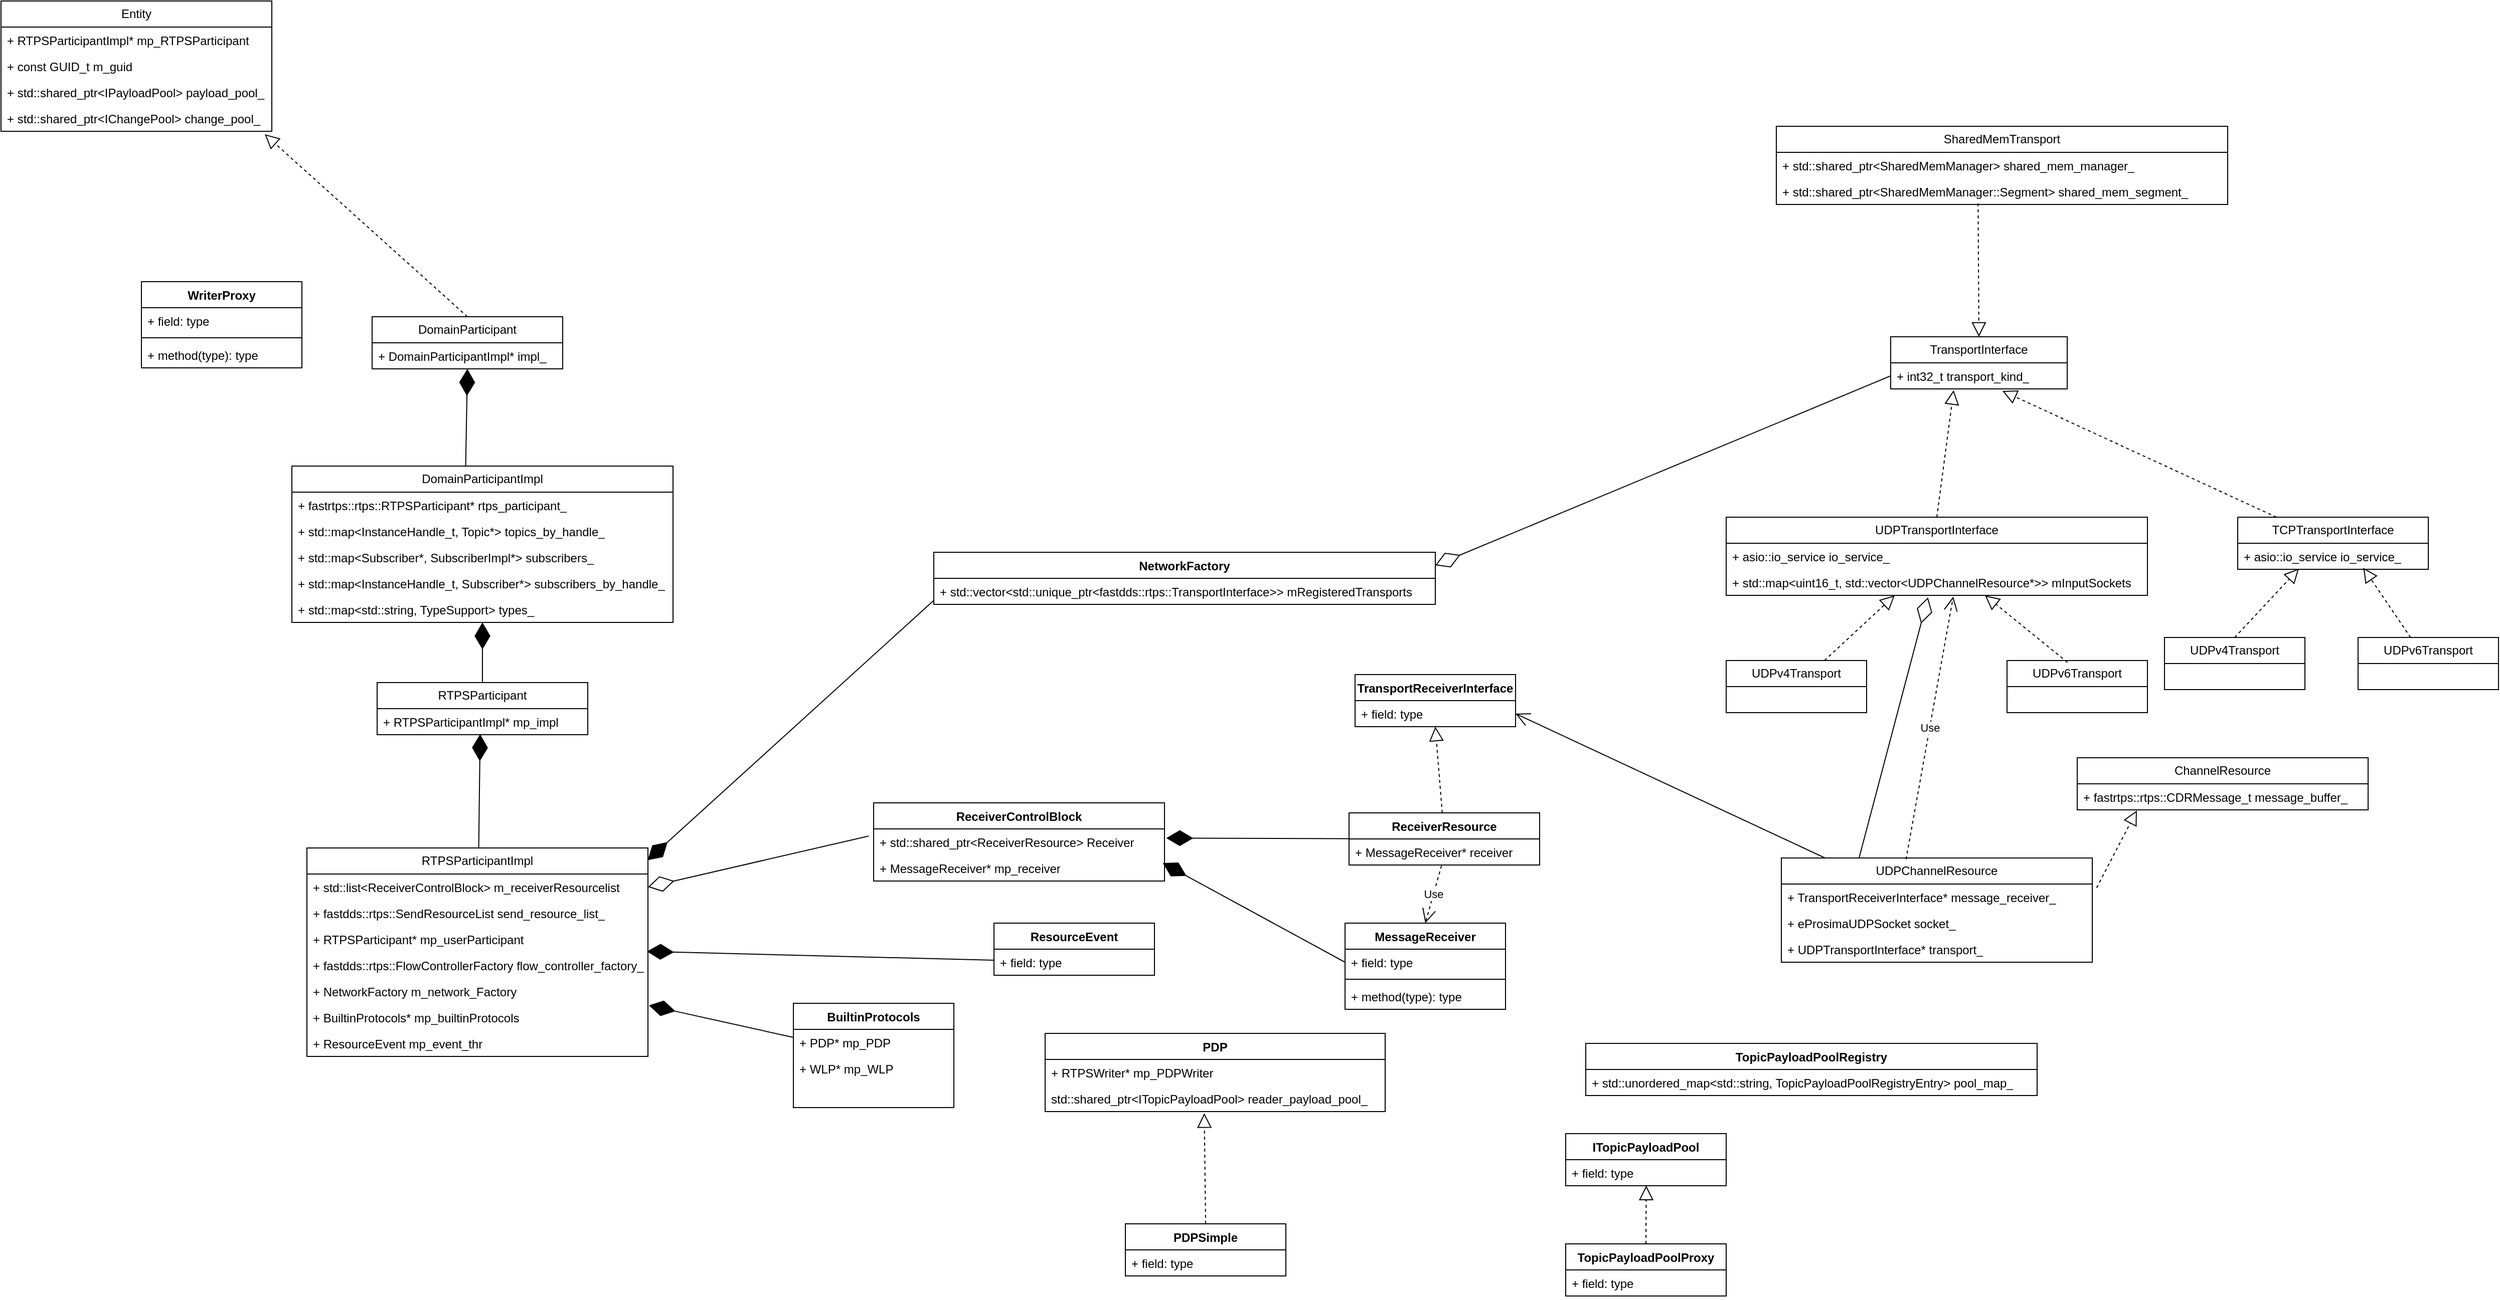 <mxfile version="26.1.1">
  <diagram name="第 1 页" id="f3PjXFkolBr4rUEvfjUl">
    <mxGraphModel dx="758" dy="1637" grid="1" gridSize="10" guides="1" tooltips="1" connect="1" arrows="1" fold="1" page="1" pageScale="1" pageWidth="827" pageHeight="1169" math="0" shadow="0">
      <root>
        <mxCell id="0" />
        <mxCell id="1" parent="0" />
        <mxCell id="yk0fbiQxPj6yOnmOfCwi-1" value="WriterProxy" style="swimlane;fontStyle=1;align=center;verticalAlign=top;childLayout=stackLayout;horizontal=1;startSize=26;horizontalStack=0;resizeParent=1;resizeParentMax=0;resizeLast=0;collapsible=1;marginBottom=0;whiteSpace=wrap;html=1;" parent="1" vertex="1">
          <mxGeometry x="260" y="150" width="160" height="86" as="geometry" />
        </mxCell>
        <mxCell id="yk0fbiQxPj6yOnmOfCwi-2" value="+ field: type" style="text;strokeColor=none;fillColor=none;align=left;verticalAlign=top;spacingLeft=4;spacingRight=4;overflow=hidden;rotatable=0;points=[[0,0.5],[1,0.5]];portConstraint=eastwest;whiteSpace=wrap;html=1;" parent="yk0fbiQxPj6yOnmOfCwi-1" vertex="1">
          <mxGeometry y="26" width="160" height="26" as="geometry" />
        </mxCell>
        <mxCell id="yk0fbiQxPj6yOnmOfCwi-3" value="" style="line;strokeWidth=1;fillColor=none;align=left;verticalAlign=middle;spacingTop=-1;spacingLeft=3;spacingRight=3;rotatable=0;labelPosition=right;points=[];portConstraint=eastwest;strokeColor=inherit;" parent="yk0fbiQxPj6yOnmOfCwi-1" vertex="1">
          <mxGeometry y="52" width="160" height="8" as="geometry" />
        </mxCell>
        <mxCell id="yk0fbiQxPj6yOnmOfCwi-4" value="+ method(type): type" style="text;strokeColor=none;fillColor=none;align=left;verticalAlign=top;spacingLeft=4;spacingRight=4;overflow=hidden;rotatable=0;points=[[0,0.5],[1,0.5]];portConstraint=eastwest;whiteSpace=wrap;html=1;" parent="yk0fbiQxPj6yOnmOfCwi-1" vertex="1">
          <mxGeometry y="60" width="160" height="26" as="geometry" />
        </mxCell>
        <mxCell id="yk0fbiQxPj6yOnmOfCwi-5" value="DomainParticipant" style="swimlane;fontStyle=0;childLayout=stackLayout;horizontal=1;startSize=26;fillColor=none;horizontalStack=0;resizeParent=1;resizeParentMax=0;resizeLast=0;collapsible=1;marginBottom=0;whiteSpace=wrap;html=1;" parent="1" vertex="1">
          <mxGeometry x="490" y="185" width="190" height="52" as="geometry" />
        </mxCell>
        <mxCell id="yk0fbiQxPj6yOnmOfCwi-6" value="+&amp;nbsp;DomainParticipantImpl* impl_" style="text;strokeColor=none;fillColor=none;align=left;verticalAlign=top;spacingLeft=4;spacingRight=4;overflow=hidden;rotatable=0;points=[[0,0.5],[1,0.5]];portConstraint=eastwest;whiteSpace=wrap;html=1;" parent="yk0fbiQxPj6yOnmOfCwi-5" vertex="1">
          <mxGeometry y="26" width="190" height="26" as="geometry" />
        </mxCell>
        <mxCell id="yk0fbiQxPj6yOnmOfCwi-7" value="&lt;span style=&quot;text-align: left;&quot;&gt;DomainParticipantImpl&lt;/span&gt;" style="swimlane;fontStyle=0;childLayout=stackLayout;horizontal=1;startSize=26;fillColor=none;horizontalStack=0;resizeParent=1;resizeParentMax=0;resizeLast=0;collapsible=1;marginBottom=0;whiteSpace=wrap;html=1;" parent="1" vertex="1">
          <mxGeometry x="410" y="334" width="380" height="156" as="geometry" />
        </mxCell>
        <mxCell id="yk0fbiQxPj6yOnmOfCwi-8" value="+&amp;nbsp;fastrtps::rtps::RTPSParticipant* rtps_participant_" style="text;strokeColor=none;fillColor=none;align=left;verticalAlign=top;spacingLeft=4;spacingRight=4;overflow=hidden;rotatable=0;points=[[0,0.5],[1,0.5]];portConstraint=eastwest;whiteSpace=wrap;html=1;" parent="yk0fbiQxPj6yOnmOfCwi-7" vertex="1">
          <mxGeometry y="26" width="380" height="26" as="geometry" />
        </mxCell>
        <mxCell id="yk0fbiQxPj6yOnmOfCwi-9" value="+ std::map&amp;lt;InstanceHandle_t, Topic*&amp;gt; topics_by_handle_" style="text;strokeColor=none;fillColor=none;align=left;verticalAlign=top;spacingLeft=4;spacingRight=4;overflow=hidden;rotatable=0;points=[[0,0.5],[1,0.5]];portConstraint=eastwest;whiteSpace=wrap;html=1;" parent="yk0fbiQxPj6yOnmOfCwi-7" vertex="1">
          <mxGeometry y="52" width="380" height="26" as="geometry" />
        </mxCell>
        <mxCell id="yk0fbiQxPj6yOnmOfCwi-10" value="+&amp;nbsp;std::map&amp;lt;Subscriber*, SubscriberImpl*&amp;gt; subscribers_" style="text;strokeColor=none;fillColor=none;align=left;verticalAlign=top;spacingLeft=4;spacingRight=4;overflow=hidden;rotatable=0;points=[[0,0.5],[1,0.5]];portConstraint=eastwest;whiteSpace=wrap;html=1;" parent="yk0fbiQxPj6yOnmOfCwi-7" vertex="1">
          <mxGeometry y="78" width="380" height="26" as="geometry" />
        </mxCell>
        <mxCell id="yk0fbiQxPj6yOnmOfCwi-11" value="+ std::map&amp;lt;InstanceHandle_t, Subscriber*&amp;gt; subscribers_by_handle_" style="text;strokeColor=none;fillColor=none;align=left;verticalAlign=top;spacingLeft=4;spacingRight=4;overflow=hidden;rotatable=0;points=[[0,0.5],[1,0.5]];portConstraint=eastwest;whiteSpace=wrap;html=1;" parent="yk0fbiQxPj6yOnmOfCwi-7" vertex="1">
          <mxGeometry y="104" width="380" height="26" as="geometry" />
        </mxCell>
        <mxCell id="yk0fbiQxPj6yOnmOfCwi-12" value="+&amp;nbsp;std::map&amp;lt;std::string, TypeSupport&amp;gt; types_" style="text;strokeColor=none;fillColor=none;align=left;verticalAlign=top;spacingLeft=4;spacingRight=4;overflow=hidden;rotatable=0;points=[[0,0.5],[1,0.5]];portConstraint=eastwest;whiteSpace=wrap;html=1;" parent="yk0fbiQxPj6yOnmOfCwi-7" vertex="1">
          <mxGeometry y="130" width="380" height="26" as="geometry" />
        </mxCell>
        <mxCell id="yk0fbiQxPj6yOnmOfCwi-13" value="&lt;span style=&quot;text-align: left;&quot;&gt;RTPSParticipant&lt;/span&gt;" style="swimlane;fontStyle=0;childLayout=stackLayout;horizontal=1;startSize=26;fillColor=none;horizontalStack=0;resizeParent=1;resizeParentMax=0;resizeLast=0;collapsible=1;marginBottom=0;whiteSpace=wrap;html=1;" parent="1" vertex="1">
          <mxGeometry x="495" y="550" width="210" height="52" as="geometry" />
        </mxCell>
        <mxCell id="yk0fbiQxPj6yOnmOfCwi-14" value="+&amp;nbsp;RTPSParticipantImpl* mp_impl" style="text;strokeColor=none;fillColor=none;align=left;verticalAlign=top;spacingLeft=4;spacingRight=4;overflow=hidden;rotatable=0;points=[[0,0.5],[1,0.5]];portConstraint=eastwest;whiteSpace=wrap;html=1;" parent="yk0fbiQxPj6yOnmOfCwi-13" vertex="1">
          <mxGeometry y="26" width="210" height="26" as="geometry" />
        </mxCell>
        <mxCell id="yk0fbiQxPj6yOnmOfCwi-15" value="" style="endArrow=diamondThin;endFill=1;endSize=24;html=1;rounded=0;entryX=0.5;entryY=1;entryDx=0;entryDy=0;exitX=0.456;exitY=0;exitDx=0;exitDy=0;exitPerimeter=0;" parent="1" source="yk0fbiQxPj6yOnmOfCwi-7" target="yk0fbiQxPj6yOnmOfCwi-5" edge="1">
          <mxGeometry width="160" relative="1" as="geometry">
            <mxPoint x="330" y="225" as="sourcePoint" />
            <mxPoint x="490" y="225" as="targetPoint" />
          </mxGeometry>
        </mxCell>
        <mxCell id="yk0fbiQxPj6yOnmOfCwi-16" value="" style="endArrow=diamondThin;endFill=1;endSize=24;html=1;rounded=0;exitX=0.5;exitY=0;exitDx=0;exitDy=0;" parent="1" source="yk0fbiQxPj6yOnmOfCwi-13" target="yk0fbiQxPj6yOnmOfCwi-7" edge="1">
          <mxGeometry width="160" relative="1" as="geometry">
            <mxPoint x="541" y="505" as="sourcePoint" />
            <mxPoint x="597.34" y="504.822" as="targetPoint" />
          </mxGeometry>
        </mxCell>
        <mxCell id="yk0fbiQxPj6yOnmOfCwi-17" value="RTPSParticipantImpl" style="swimlane;fontStyle=0;childLayout=stackLayout;horizontal=1;startSize=26;fillColor=none;horizontalStack=0;resizeParent=1;resizeParentMax=0;resizeLast=0;collapsible=1;marginBottom=0;whiteSpace=wrap;html=1;" parent="1" vertex="1">
          <mxGeometry x="425" y="715" width="340" height="208" as="geometry" />
        </mxCell>
        <mxCell id="yk0fbiQxPj6yOnmOfCwi-18" value="+&amp;nbsp;std::list&amp;lt;ReceiverControlBlock&amp;gt; m_receiverResourcelist" style="text;strokeColor=none;fillColor=none;align=left;verticalAlign=top;spacingLeft=4;spacingRight=4;overflow=hidden;rotatable=0;points=[[0,0.5],[1,0.5]];portConstraint=eastwest;whiteSpace=wrap;html=1;" parent="yk0fbiQxPj6yOnmOfCwi-17" vertex="1">
          <mxGeometry y="26" width="340" height="26" as="geometry" />
        </mxCell>
        <mxCell id="yk0fbiQxPj6yOnmOfCwi-19" value="+ fastdds::rtps::SendResourceList send_resource_list_" style="text;strokeColor=none;fillColor=none;align=left;verticalAlign=top;spacingLeft=4;spacingRight=4;overflow=hidden;rotatable=0;points=[[0,0.5],[1,0.5]];portConstraint=eastwest;whiteSpace=wrap;html=1;" parent="yk0fbiQxPj6yOnmOfCwi-17" vertex="1">
          <mxGeometry y="52" width="340" height="26" as="geometry" />
        </mxCell>
        <mxCell id="yk0fbiQxPj6yOnmOfCwi-20" value="+ RTPSParticipant* mp_userParticipant" style="text;strokeColor=none;fillColor=none;align=left;verticalAlign=top;spacingLeft=4;spacingRight=4;overflow=hidden;rotatable=0;points=[[0,0.5],[1,0.5]];portConstraint=eastwest;whiteSpace=wrap;html=1;" parent="yk0fbiQxPj6yOnmOfCwi-17" vertex="1">
          <mxGeometry y="78" width="340" height="26" as="geometry" />
        </mxCell>
        <mxCell id="yk0fbiQxPj6yOnmOfCwi-21" value="+&amp;nbsp;fastdds::rtps::FlowControllerFactory flow_controller_factory_" style="text;strokeColor=none;fillColor=none;align=left;verticalAlign=top;spacingLeft=4;spacingRight=4;overflow=hidden;rotatable=0;points=[[0,0.5],[1,0.5]];portConstraint=eastwest;whiteSpace=wrap;html=1;" parent="yk0fbiQxPj6yOnmOfCwi-17" vertex="1">
          <mxGeometry y="104" width="340" height="26" as="geometry" />
        </mxCell>
        <mxCell id="yk0fbiQxPj6yOnmOfCwi-22" value="+&amp;nbsp;NetworkFactory m_network_Factory" style="text;strokeColor=none;fillColor=none;align=left;verticalAlign=top;spacingLeft=4;spacingRight=4;overflow=hidden;rotatable=0;points=[[0,0.5],[1,0.5]];portConstraint=eastwest;whiteSpace=wrap;html=1;" parent="yk0fbiQxPj6yOnmOfCwi-17" vertex="1">
          <mxGeometry y="130" width="340" height="26" as="geometry" />
        </mxCell>
        <mxCell id="n2tL4AKS9M_JSG5lJ8mJ-5" value="+&amp;nbsp;BuiltinProtocols* mp_builtinProtocols" style="text;strokeColor=none;fillColor=none;align=left;verticalAlign=top;spacingLeft=4;spacingRight=4;overflow=hidden;rotatable=0;points=[[0,0.5],[1,0.5]];portConstraint=eastwest;whiteSpace=wrap;html=1;" vertex="1" parent="yk0fbiQxPj6yOnmOfCwi-17">
          <mxGeometry y="156" width="340" height="26" as="geometry" />
        </mxCell>
        <mxCell id="n2tL4AKS9M_JSG5lJ8mJ-39" value="+ ResourceEvent mp_event_thr" style="text;strokeColor=none;fillColor=none;align=left;verticalAlign=top;spacingLeft=4;spacingRight=4;overflow=hidden;rotatable=0;points=[[0,0.5],[1,0.5]];portConstraint=eastwest;whiteSpace=wrap;html=1;" vertex="1" parent="yk0fbiQxPj6yOnmOfCwi-17">
          <mxGeometry y="182" width="340" height="26" as="geometry" />
        </mxCell>
        <mxCell id="yk0fbiQxPj6yOnmOfCwi-23" value="" style="endArrow=diamondThin;endFill=1;endSize=24;html=1;rounded=0;entryX=0.489;entryY=0.981;entryDx=0;entryDy=0;entryPerimeter=0;" parent="1" source="yk0fbiQxPj6yOnmOfCwi-17" target="yk0fbiQxPj6yOnmOfCwi-14" edge="1">
          <mxGeometry width="160" relative="1" as="geometry">
            <mxPoint x="280" y="324" as="sourcePoint" />
            <mxPoint x="410" y="324" as="targetPoint" />
          </mxGeometry>
        </mxCell>
        <mxCell id="yk0fbiQxPj6yOnmOfCwi-24" value="Entity" style="swimlane;fontStyle=0;childLayout=stackLayout;horizontal=1;startSize=26;fillColor=none;horizontalStack=0;resizeParent=1;resizeParentMax=0;resizeLast=0;collapsible=1;marginBottom=0;whiteSpace=wrap;html=1;" parent="1" vertex="1">
          <mxGeometry x="120" y="-130" width="270" height="130" as="geometry" />
        </mxCell>
        <mxCell id="yk0fbiQxPj6yOnmOfCwi-25" value="+ RTPSParticipantImpl* mp_RTPSParticipant" style="text;strokeColor=none;fillColor=none;align=left;verticalAlign=top;spacingLeft=4;spacingRight=4;overflow=hidden;rotatable=0;points=[[0,0.5],[1,0.5]];portConstraint=eastwest;whiteSpace=wrap;html=1;" parent="yk0fbiQxPj6yOnmOfCwi-24" vertex="1">
          <mxGeometry y="26" width="270" height="26" as="geometry" />
        </mxCell>
        <mxCell id="yk0fbiQxPj6yOnmOfCwi-26" value="+ const GUID_t m_guid" style="text;strokeColor=none;fillColor=none;align=left;verticalAlign=top;spacingLeft=4;spacingRight=4;overflow=hidden;rotatable=0;points=[[0,0.5],[1,0.5]];portConstraint=eastwest;whiteSpace=wrap;html=1;" parent="yk0fbiQxPj6yOnmOfCwi-24" vertex="1">
          <mxGeometry y="52" width="270" height="26" as="geometry" />
        </mxCell>
        <mxCell id="yk0fbiQxPj6yOnmOfCwi-27" value="+ std::shared_ptr&amp;lt;IPayloadPool&amp;gt; payload_pool_" style="text;strokeColor=none;fillColor=none;align=left;verticalAlign=top;spacingLeft=4;spacingRight=4;overflow=hidden;rotatable=0;points=[[0,0.5],[1,0.5]];portConstraint=eastwest;whiteSpace=wrap;html=1;" parent="yk0fbiQxPj6yOnmOfCwi-24" vertex="1">
          <mxGeometry y="78" width="270" height="26" as="geometry" />
        </mxCell>
        <mxCell id="yk0fbiQxPj6yOnmOfCwi-28" value="+&amp;nbsp;std::shared_ptr&amp;lt;IChangePool&amp;gt; change_pool_" style="text;strokeColor=none;fillColor=none;align=left;verticalAlign=top;spacingLeft=4;spacingRight=4;overflow=hidden;rotatable=0;points=[[0,0.5],[1,0.5]];portConstraint=eastwest;whiteSpace=wrap;html=1;" parent="yk0fbiQxPj6yOnmOfCwi-24" vertex="1">
          <mxGeometry y="104" width="270" height="26" as="geometry" />
        </mxCell>
        <mxCell id="yk0fbiQxPj6yOnmOfCwi-29" value="" style="endArrow=block;dashed=1;endFill=0;endSize=12;html=1;rounded=0;entryX=0.974;entryY=1.113;entryDx=0;entryDy=0;exitX=0.5;exitY=0;exitDx=0;exitDy=0;entryPerimeter=0;" parent="1" source="yk0fbiQxPj6yOnmOfCwi-5" target="yk0fbiQxPj6yOnmOfCwi-28" edge="1">
          <mxGeometry width="160" relative="1" as="geometry">
            <mxPoint x="-170" y="80" as="sourcePoint" />
            <mxPoint x="130" y="-15" as="targetPoint" />
          </mxGeometry>
        </mxCell>
        <mxCell id="n2tL4AKS9M_JSG5lJ8mJ-1" value="BuiltinProtocols" style="swimlane;fontStyle=1;align=center;verticalAlign=top;childLayout=stackLayout;horizontal=1;startSize=26;horizontalStack=0;resizeParent=1;resizeParentMax=0;resizeLast=0;collapsible=1;marginBottom=0;whiteSpace=wrap;html=1;" vertex="1" parent="1">
          <mxGeometry x="910" y="870" width="160" height="104" as="geometry" />
        </mxCell>
        <mxCell id="n2tL4AKS9M_JSG5lJ8mJ-2" value="+ PDP* mp_PDP" style="text;strokeColor=none;fillColor=none;align=left;verticalAlign=top;spacingLeft=4;spacingRight=4;overflow=hidden;rotatable=0;points=[[0,0.5],[1,0.5]];portConstraint=eastwest;whiteSpace=wrap;html=1;" vertex="1" parent="n2tL4AKS9M_JSG5lJ8mJ-1">
          <mxGeometry y="26" width="160" height="26" as="geometry" />
        </mxCell>
        <mxCell id="n2tL4AKS9M_JSG5lJ8mJ-8" value="+ WLP* mp_WLP" style="text;strokeColor=none;fillColor=none;align=left;verticalAlign=top;spacingLeft=4;spacingRight=4;overflow=hidden;rotatable=0;points=[[0,0.5],[1,0.5]];portConstraint=eastwest;whiteSpace=wrap;html=1;" vertex="1" parent="n2tL4AKS9M_JSG5lJ8mJ-1">
          <mxGeometry y="52" width="160" height="26" as="geometry" />
        </mxCell>
        <mxCell id="n2tL4AKS9M_JSG5lJ8mJ-7" style="text;strokeColor=none;fillColor=none;align=left;verticalAlign=top;spacingLeft=4;spacingRight=4;overflow=hidden;rotatable=0;points=[[0,0.5],[1,0.5]];portConstraint=eastwest;whiteSpace=wrap;html=1;" vertex="1" parent="n2tL4AKS9M_JSG5lJ8mJ-1">
          <mxGeometry y="78" width="160" height="26" as="geometry" />
        </mxCell>
        <mxCell id="n2tL4AKS9M_JSG5lJ8mJ-6" value="" style="endArrow=diamondThin;endFill=1;endSize=24;html=1;rounded=0;entryX=1.003;entryY=0.041;entryDx=0;entryDy=0;entryPerimeter=0;exitX=0;exitY=0.308;exitDx=0;exitDy=0;exitPerimeter=0;" edge="1" parent="1" source="n2tL4AKS9M_JSG5lJ8mJ-2" target="n2tL4AKS9M_JSG5lJ8mJ-5">
          <mxGeometry width="160" relative="1" as="geometry">
            <mxPoint x="606" y="725" as="sourcePoint" />
            <mxPoint x="608" y="612" as="targetPoint" />
          </mxGeometry>
        </mxCell>
        <mxCell id="n2tL4AKS9M_JSG5lJ8mJ-9" value="ReceiverControlBlock" style="swimlane;fontStyle=1;align=center;verticalAlign=top;childLayout=stackLayout;horizontal=1;startSize=26;horizontalStack=0;resizeParent=1;resizeParentMax=0;resizeLast=0;collapsible=1;marginBottom=0;whiteSpace=wrap;html=1;" vertex="1" parent="1">
          <mxGeometry x="990" y="670" width="290" height="78" as="geometry" />
        </mxCell>
        <mxCell id="n2tL4AKS9M_JSG5lJ8mJ-10" value="+ std::shared_ptr&amp;lt;ReceiverResource&amp;gt; Receiver" style="text;strokeColor=none;fillColor=none;align=left;verticalAlign=top;spacingLeft=4;spacingRight=4;overflow=hidden;rotatable=0;points=[[0,0.5],[1,0.5]];portConstraint=eastwest;whiteSpace=wrap;html=1;" vertex="1" parent="n2tL4AKS9M_JSG5lJ8mJ-9">
          <mxGeometry y="26" width="290" height="26" as="geometry" />
        </mxCell>
        <mxCell id="n2tL4AKS9M_JSG5lJ8mJ-14" value="+&amp;nbsp;MessageReceiver* mp_receiver" style="text;strokeColor=none;fillColor=none;align=left;verticalAlign=top;spacingLeft=4;spacingRight=4;overflow=hidden;rotatable=0;points=[[0,0.5],[1,0.5]];portConstraint=eastwest;whiteSpace=wrap;html=1;" vertex="1" parent="n2tL4AKS9M_JSG5lJ8mJ-9">
          <mxGeometry y="52" width="290" height="26" as="geometry" />
        </mxCell>
        <mxCell id="n2tL4AKS9M_JSG5lJ8mJ-13" value="" style="endArrow=diamondThin;endFill=0;endSize=24;html=1;rounded=0;exitX=-0.017;exitY=0.273;exitDx=0;exitDy=0;exitPerimeter=0;entryX=1;entryY=0.5;entryDx=0;entryDy=0;" edge="1" parent="1" source="n2tL4AKS9M_JSG5lJ8mJ-10" target="yk0fbiQxPj6yOnmOfCwi-18">
          <mxGeometry width="160" relative="1" as="geometry">
            <mxPoint x="650" y="800" as="sourcePoint" />
            <mxPoint x="810" y="800" as="targetPoint" />
          </mxGeometry>
        </mxCell>
        <mxCell id="n2tL4AKS9M_JSG5lJ8mJ-19" value="TransportReceiverInterface" style="swimlane;fontStyle=1;align=center;verticalAlign=top;childLayout=stackLayout;horizontal=1;startSize=26;horizontalStack=0;resizeParent=1;resizeParentMax=0;resizeLast=0;collapsible=1;marginBottom=0;whiteSpace=wrap;html=1;" vertex="1" parent="1">
          <mxGeometry x="1470" y="542" width="160" height="52" as="geometry" />
        </mxCell>
        <mxCell id="n2tL4AKS9M_JSG5lJ8mJ-20" value="+ field: type" style="text;strokeColor=none;fillColor=none;align=left;verticalAlign=top;spacingLeft=4;spacingRight=4;overflow=hidden;rotatable=0;points=[[0,0.5],[1,0.5]];portConstraint=eastwest;whiteSpace=wrap;html=1;" vertex="1" parent="n2tL4AKS9M_JSG5lJ8mJ-19">
          <mxGeometry y="26" width="160" height="26" as="geometry" />
        </mxCell>
        <mxCell id="n2tL4AKS9M_JSG5lJ8mJ-23" value="ReceiverResource" style="swimlane;fontStyle=1;align=center;verticalAlign=top;childLayout=stackLayout;horizontal=1;startSize=26;horizontalStack=0;resizeParent=1;resizeParentMax=0;resizeLast=0;collapsible=1;marginBottom=0;whiteSpace=wrap;html=1;" vertex="1" parent="1">
          <mxGeometry x="1464" y="680" width="190" height="52" as="geometry" />
        </mxCell>
        <mxCell id="n2tL4AKS9M_JSG5lJ8mJ-24" value="+ MessageReceiver* receiver" style="text;strokeColor=none;fillColor=none;align=left;verticalAlign=top;spacingLeft=4;spacingRight=4;overflow=hidden;rotatable=0;points=[[0,0.5],[1,0.5]];portConstraint=eastwest;whiteSpace=wrap;html=1;" vertex="1" parent="n2tL4AKS9M_JSG5lJ8mJ-23">
          <mxGeometry y="26" width="190" height="26" as="geometry" />
        </mxCell>
        <mxCell id="n2tL4AKS9M_JSG5lJ8mJ-27" value="" style="endArrow=block;dashed=1;endFill=0;endSize=12;html=1;rounded=0;entryX=0.5;entryY=1;entryDx=0;entryDy=0;" edge="1" parent="1" source="n2tL4AKS9M_JSG5lJ8mJ-23" target="n2tL4AKS9M_JSG5lJ8mJ-19">
          <mxGeometry width="160" relative="1" as="geometry">
            <mxPoint x="1140" y="800" as="sourcePoint" />
            <mxPoint x="1300" y="800" as="targetPoint" />
          </mxGeometry>
        </mxCell>
        <mxCell id="n2tL4AKS9M_JSG5lJ8mJ-28" value="" style="endArrow=diamondThin;endFill=1;endSize=24;html=1;rounded=0;entryX=1.006;entryY=0.353;entryDx=0;entryDy=0;entryPerimeter=0;" edge="1" parent="1" source="n2tL4AKS9M_JSG5lJ8mJ-23" target="n2tL4AKS9M_JSG5lJ8mJ-10">
          <mxGeometry width="160" relative="1" as="geometry">
            <mxPoint x="1454" y="748" as="sourcePoint" />
            <mxPoint x="1310" y="716" as="targetPoint" />
          </mxGeometry>
        </mxCell>
        <mxCell id="n2tL4AKS9M_JSG5lJ8mJ-29" value="MessageReceiver" style="swimlane;fontStyle=1;align=center;verticalAlign=top;childLayout=stackLayout;horizontal=1;startSize=26;horizontalStack=0;resizeParent=1;resizeParentMax=0;resizeLast=0;collapsible=1;marginBottom=0;whiteSpace=wrap;html=1;" vertex="1" parent="1">
          <mxGeometry x="1460" y="790" width="160" height="86" as="geometry" />
        </mxCell>
        <mxCell id="n2tL4AKS9M_JSG5lJ8mJ-30" value="+ field: type" style="text;strokeColor=none;fillColor=none;align=left;verticalAlign=top;spacingLeft=4;spacingRight=4;overflow=hidden;rotatable=0;points=[[0,0.5],[1,0.5]];portConstraint=eastwest;whiteSpace=wrap;html=1;" vertex="1" parent="n2tL4AKS9M_JSG5lJ8mJ-29">
          <mxGeometry y="26" width="160" height="26" as="geometry" />
        </mxCell>
        <mxCell id="n2tL4AKS9M_JSG5lJ8mJ-31" value="" style="line;strokeWidth=1;fillColor=none;align=left;verticalAlign=middle;spacingTop=-1;spacingLeft=3;spacingRight=3;rotatable=0;labelPosition=right;points=[];portConstraint=eastwest;strokeColor=inherit;" vertex="1" parent="n2tL4AKS9M_JSG5lJ8mJ-29">
          <mxGeometry y="52" width="160" height="8" as="geometry" />
        </mxCell>
        <mxCell id="n2tL4AKS9M_JSG5lJ8mJ-32" value="+ method(type): type" style="text;strokeColor=none;fillColor=none;align=left;verticalAlign=top;spacingLeft=4;spacingRight=4;overflow=hidden;rotatable=0;points=[[0,0.5],[1,0.5]];portConstraint=eastwest;whiteSpace=wrap;html=1;" vertex="1" parent="n2tL4AKS9M_JSG5lJ8mJ-29">
          <mxGeometry y="60" width="160" height="26" as="geometry" />
        </mxCell>
        <mxCell id="n2tL4AKS9M_JSG5lJ8mJ-33" value="" style="endArrow=diamondThin;endFill=1;endSize=24;html=1;rounded=0;entryX=0.994;entryY=0.308;entryDx=0;entryDy=0;entryPerimeter=0;exitX=0;exitY=0.5;exitDx=0;exitDy=0;" edge="1" parent="1" source="n2tL4AKS9M_JSG5lJ8mJ-30" target="n2tL4AKS9M_JSG5lJ8mJ-14">
          <mxGeometry width="160" relative="1" as="geometry">
            <mxPoint x="1474" y="716" as="sourcePoint" />
            <mxPoint x="1292" y="715" as="targetPoint" />
          </mxGeometry>
        </mxCell>
        <mxCell id="n2tL4AKS9M_JSG5lJ8mJ-34" value="Use" style="endArrow=open;endSize=12;dashed=1;html=1;rounded=0;exitX=0.485;exitY=1.029;exitDx=0;exitDy=0;exitPerimeter=0;entryX=0.5;entryY=0;entryDx=0;entryDy=0;" edge="1" parent="1" source="n2tL4AKS9M_JSG5lJ8mJ-24" target="n2tL4AKS9M_JSG5lJ8mJ-29">
          <mxGeometry width="160" relative="1" as="geometry">
            <mxPoint x="1280" y="800" as="sourcePoint" />
            <mxPoint x="1440" y="800" as="targetPoint" />
          </mxGeometry>
        </mxCell>
        <mxCell id="n2tL4AKS9M_JSG5lJ8mJ-35" value="ResourceEvent" style="swimlane;fontStyle=1;align=center;verticalAlign=top;childLayout=stackLayout;horizontal=1;startSize=26;horizontalStack=0;resizeParent=1;resizeParentMax=0;resizeLast=0;collapsible=1;marginBottom=0;whiteSpace=wrap;html=1;" vertex="1" parent="1">
          <mxGeometry x="1110" y="790" width="160" height="52" as="geometry" />
        </mxCell>
        <mxCell id="n2tL4AKS9M_JSG5lJ8mJ-36" value="+ field: type" style="text;strokeColor=none;fillColor=none;align=left;verticalAlign=top;spacingLeft=4;spacingRight=4;overflow=hidden;rotatable=0;points=[[0,0.5],[1,0.5]];portConstraint=eastwest;whiteSpace=wrap;html=1;" vertex="1" parent="n2tL4AKS9M_JSG5lJ8mJ-35">
          <mxGeometry y="26" width="160" height="26" as="geometry" />
        </mxCell>
        <mxCell id="n2tL4AKS9M_JSG5lJ8mJ-40" value="" style="endArrow=diamondThin;endFill=1;endSize=24;html=1;rounded=0;entryX=0.997;entryY=-0.028;entryDx=0;entryDy=0;entryPerimeter=0;" edge="1" parent="1" source="n2tL4AKS9M_JSG5lJ8mJ-36" target="yk0fbiQxPj6yOnmOfCwi-21">
          <mxGeometry width="160" relative="1" as="geometry">
            <mxPoint x="944" y="842" as="sourcePoint" />
            <mxPoint x="800" y="810" as="targetPoint" />
          </mxGeometry>
        </mxCell>
        <mxCell id="n2tL4AKS9M_JSG5lJ8mJ-41" value="NetworkFactory" style="swimlane;fontStyle=1;align=center;verticalAlign=top;childLayout=stackLayout;horizontal=1;startSize=26;horizontalStack=0;resizeParent=1;resizeParentMax=0;resizeLast=0;collapsible=1;marginBottom=0;whiteSpace=wrap;html=1;" vertex="1" parent="1">
          <mxGeometry x="1050" y="420" width="500" height="52" as="geometry" />
        </mxCell>
        <mxCell id="n2tL4AKS9M_JSG5lJ8mJ-42" value="+&amp;nbsp;std::vector&amp;lt;std::unique_ptr&amp;lt;fastdds::rtps::TransportInterface&amp;gt;&amp;gt; mRegisteredTransports" style="text;strokeColor=none;fillColor=none;align=left;verticalAlign=top;spacingLeft=4;spacingRight=4;overflow=hidden;rotatable=0;points=[[0,0.5],[1,0.5]];portConstraint=eastwest;whiteSpace=wrap;html=1;" vertex="1" parent="n2tL4AKS9M_JSG5lJ8mJ-41">
          <mxGeometry y="26" width="500" height="26" as="geometry" />
        </mxCell>
        <mxCell id="n2tL4AKS9M_JSG5lJ8mJ-45" value="" style="endArrow=diamondThin;endFill=1;endSize=24;html=1;rounded=0;entryX=0.999;entryY=0.059;entryDx=0;entryDy=0;entryPerimeter=0;exitX=0;exitY=0.846;exitDx=0;exitDy=0;exitPerimeter=0;" edge="1" parent="1" source="n2tL4AKS9M_JSG5lJ8mJ-42" target="yk0fbiQxPj6yOnmOfCwi-17">
          <mxGeometry width="160" relative="1" as="geometry">
            <mxPoint x="1116" y="679" as="sourcePoint" />
            <mxPoint x="770" y="670" as="targetPoint" />
          </mxGeometry>
        </mxCell>
        <mxCell id="n2tL4AKS9M_JSG5lJ8mJ-47" value="&lt;span style=&quot;text-align: left;&quot;&gt;TransportInterface&lt;/span&gt;" style="swimlane;fontStyle=0;childLayout=stackLayout;horizontal=1;startSize=26;fillColor=none;horizontalStack=0;resizeParent=1;resizeParentMax=0;resizeLast=0;collapsible=1;marginBottom=0;whiteSpace=wrap;html=1;" vertex="1" parent="1">
          <mxGeometry x="2004" y="205" width="176" height="52" as="geometry" />
        </mxCell>
        <mxCell id="n2tL4AKS9M_JSG5lJ8mJ-48" value="+&amp;nbsp;int32_t transport_kind_" style="text;strokeColor=none;fillColor=none;align=left;verticalAlign=top;spacingLeft=4;spacingRight=4;overflow=hidden;rotatable=0;points=[[0,0.5],[1,0.5]];portConstraint=eastwest;whiteSpace=wrap;html=1;" vertex="1" parent="n2tL4AKS9M_JSG5lJ8mJ-47">
          <mxGeometry y="26" width="176" height="26" as="geometry" />
        </mxCell>
        <mxCell id="n2tL4AKS9M_JSG5lJ8mJ-49" value="" style="endArrow=diamondThin;endFill=0;endSize=24;html=1;rounded=0;entryX=1;entryY=0.25;entryDx=0;entryDy=0;exitX=0;exitY=0.5;exitDx=0;exitDy=0;" edge="1" parent="1" source="n2tL4AKS9M_JSG5lJ8mJ-48" target="n2tL4AKS9M_JSG5lJ8mJ-41">
          <mxGeometry width="160" relative="1" as="geometry">
            <mxPoint x="1700" y="738" as="sourcePoint" />
            <mxPoint x="1690" y="472" as="targetPoint" />
          </mxGeometry>
        </mxCell>
        <mxCell id="n2tL4AKS9M_JSG5lJ8mJ-50" value="SharedMemTransport" style="swimlane;fontStyle=0;childLayout=stackLayout;horizontal=1;startSize=26;fillColor=none;horizontalStack=0;resizeParent=1;resizeParentMax=0;resizeLast=0;collapsible=1;marginBottom=0;whiteSpace=wrap;html=1;" vertex="1" parent="1">
          <mxGeometry x="1890" y="-5" width="450" height="78" as="geometry" />
        </mxCell>
        <mxCell id="n2tL4AKS9M_JSG5lJ8mJ-51" value="+ std::shared_ptr&amp;lt;SharedMemManager&amp;gt; shared_mem_manager_" style="text;strokeColor=none;fillColor=none;align=left;verticalAlign=top;spacingLeft=4;spacingRight=4;overflow=hidden;rotatable=0;points=[[0,0.5],[1,0.5]];portConstraint=eastwest;whiteSpace=wrap;html=1;" vertex="1" parent="n2tL4AKS9M_JSG5lJ8mJ-50">
          <mxGeometry y="26" width="450" height="26" as="geometry" />
        </mxCell>
        <mxCell id="n2tL4AKS9M_JSG5lJ8mJ-52" value="+&amp;nbsp;std::shared_ptr&amp;lt;SharedMemManager::Segment&amp;gt; shared_mem_segment_" style="text;strokeColor=none;fillColor=none;align=left;verticalAlign=top;spacingLeft=4;spacingRight=4;overflow=hidden;rotatable=0;points=[[0,0.5],[1,0.5]];portConstraint=eastwest;whiteSpace=wrap;html=1;" vertex="1" parent="n2tL4AKS9M_JSG5lJ8mJ-50">
          <mxGeometry y="52" width="450" height="26" as="geometry" />
        </mxCell>
        <mxCell id="n2tL4AKS9M_JSG5lJ8mJ-53" value="" style="endArrow=block;dashed=1;endFill=0;endSize=12;html=1;rounded=0;exitX=0.447;exitY=0.956;exitDx=0;exitDy=0;exitPerimeter=0;entryX=0.5;entryY=0;entryDx=0;entryDy=0;" edge="1" parent="1" source="n2tL4AKS9M_JSG5lJ8mJ-52" target="n2tL4AKS9M_JSG5lJ8mJ-47">
          <mxGeometry width="160" relative="1" as="geometry">
            <mxPoint x="2150" y="175" as="sourcePoint" />
            <mxPoint x="2310" y="175" as="targetPoint" />
          </mxGeometry>
        </mxCell>
        <mxCell id="n2tL4AKS9M_JSG5lJ8mJ-54" value="UDPTransportInterface" style="swimlane;fontStyle=0;childLayout=stackLayout;horizontal=1;startSize=26;fillColor=none;horizontalStack=0;resizeParent=1;resizeParentMax=0;resizeLast=0;collapsible=1;marginBottom=0;whiteSpace=wrap;html=1;" vertex="1" parent="1">
          <mxGeometry x="1840" y="385" width="420" height="78" as="geometry" />
        </mxCell>
        <mxCell id="n2tL4AKS9M_JSG5lJ8mJ-55" value="+&amp;nbsp;asio::io_service io_service_" style="text;strokeColor=none;fillColor=none;align=left;verticalAlign=top;spacingLeft=4;spacingRight=4;overflow=hidden;rotatable=0;points=[[0,0.5],[1,0.5]];portConstraint=eastwest;whiteSpace=wrap;html=1;" vertex="1" parent="n2tL4AKS9M_JSG5lJ8mJ-54">
          <mxGeometry y="26" width="420" height="26" as="geometry" />
        </mxCell>
        <mxCell id="n2tL4AKS9M_JSG5lJ8mJ-56" value="+&amp;nbsp;std::map&amp;lt;uint16_t, std::vector&amp;lt;UDPChannelResource*&amp;gt;&amp;gt; mInputSockets" style="text;strokeColor=none;fillColor=none;align=left;verticalAlign=top;spacingLeft=4;spacingRight=4;overflow=hidden;rotatable=0;points=[[0,0.5],[1,0.5]];portConstraint=eastwest;whiteSpace=wrap;html=1;" vertex="1" parent="n2tL4AKS9M_JSG5lJ8mJ-54">
          <mxGeometry y="52" width="420" height="26" as="geometry" />
        </mxCell>
        <mxCell id="n2tL4AKS9M_JSG5lJ8mJ-57" value="TCPTransportInterface" style="swimlane;fontStyle=0;childLayout=stackLayout;horizontal=1;startSize=26;fillColor=none;horizontalStack=0;resizeParent=1;resizeParentMax=0;resizeLast=0;collapsible=1;marginBottom=0;whiteSpace=wrap;html=1;" vertex="1" parent="1">
          <mxGeometry x="2350" y="385" width="190" height="52" as="geometry" />
        </mxCell>
        <mxCell id="n2tL4AKS9M_JSG5lJ8mJ-58" value="+&amp;nbsp;asio::io_service io_service_" style="text;strokeColor=none;fillColor=none;align=left;verticalAlign=top;spacingLeft=4;spacingRight=4;overflow=hidden;rotatable=0;points=[[0,0.5],[1,0.5]];portConstraint=eastwest;whiteSpace=wrap;html=1;" vertex="1" parent="n2tL4AKS9M_JSG5lJ8mJ-57">
          <mxGeometry y="26" width="190" height="26" as="geometry" />
        </mxCell>
        <mxCell id="n2tL4AKS9M_JSG5lJ8mJ-59" value="" style="endArrow=block;dashed=1;endFill=0;endSize=12;html=1;rounded=0;exitX=0.5;exitY=0;exitDx=0;exitDy=0;entryX=0.357;entryY=1.049;entryDx=0;entryDy=0;entryPerimeter=0;" edge="1" parent="1" source="n2tL4AKS9M_JSG5lJ8mJ-54" target="n2tL4AKS9M_JSG5lJ8mJ-48">
          <mxGeometry width="160" relative="1" as="geometry">
            <mxPoint x="2101" y="82" as="sourcePoint" />
            <mxPoint x="2102" y="215" as="targetPoint" />
          </mxGeometry>
        </mxCell>
        <mxCell id="n2tL4AKS9M_JSG5lJ8mJ-60" value="" style="endArrow=block;dashed=1;endFill=0;endSize=12;html=1;rounded=0;entryX=0.633;entryY=1.077;entryDx=0;entryDy=0;entryPerimeter=0;" edge="1" parent="1" source="n2tL4AKS9M_JSG5lJ8mJ-57" target="n2tL4AKS9M_JSG5lJ8mJ-48">
          <mxGeometry width="160" relative="1" as="geometry">
            <mxPoint x="1995" y="395" as="sourcePoint" />
            <mxPoint x="2077" y="268" as="targetPoint" />
          </mxGeometry>
        </mxCell>
        <mxCell id="n2tL4AKS9M_JSG5lJ8mJ-61" value="UDPv4Transport" style="swimlane;fontStyle=0;childLayout=stackLayout;horizontal=1;startSize=26;fillColor=none;horizontalStack=0;resizeParent=1;resizeParentMax=0;resizeLast=0;collapsible=1;marginBottom=0;whiteSpace=wrap;html=1;" vertex="1" parent="1">
          <mxGeometry x="1840" y="528" width="140" height="52" as="geometry" />
        </mxCell>
        <mxCell id="n2tL4AKS9M_JSG5lJ8mJ-62" value="UDPv6Transport" style="swimlane;fontStyle=0;childLayout=stackLayout;horizontal=1;startSize=26;fillColor=none;horizontalStack=0;resizeParent=1;resizeParentMax=0;resizeLast=0;collapsible=1;marginBottom=0;whiteSpace=wrap;html=1;" vertex="1" parent="1">
          <mxGeometry x="2120" y="528" width="140" height="52" as="geometry" />
        </mxCell>
        <mxCell id="n2tL4AKS9M_JSG5lJ8mJ-63" value="" style="endArrow=block;dashed=1;endFill=0;endSize=12;html=1;rounded=0;" edge="1" parent="1" source="n2tL4AKS9M_JSG5lJ8mJ-61" target="n2tL4AKS9M_JSG5lJ8mJ-54">
          <mxGeometry width="160" relative="1" as="geometry">
            <mxPoint x="1890" y="580" as="sourcePoint" />
            <mxPoint x="1972" y="453" as="targetPoint" />
          </mxGeometry>
        </mxCell>
        <mxCell id="n2tL4AKS9M_JSG5lJ8mJ-64" value="" style="endArrow=block;dashed=1;endFill=0;endSize=12;html=1;rounded=0;exitX=0.431;exitY=0.036;exitDx=0;exitDy=0;exitPerimeter=0;" edge="1" parent="1" source="n2tL4AKS9M_JSG5lJ8mJ-62" target="n2tL4AKS9M_JSG5lJ8mJ-54">
          <mxGeometry width="160" relative="1" as="geometry">
            <mxPoint x="1901" y="515" as="sourcePoint" />
            <mxPoint x="1972" y="448" as="targetPoint" />
          </mxGeometry>
        </mxCell>
        <mxCell id="n2tL4AKS9M_JSG5lJ8mJ-65" value="UDPv4Transport" style="swimlane;fontStyle=0;childLayout=stackLayout;horizontal=1;startSize=26;fillColor=none;horizontalStack=0;resizeParent=1;resizeParentMax=0;resizeLast=0;collapsible=1;marginBottom=0;whiteSpace=wrap;html=1;" vertex="1" parent="1">
          <mxGeometry x="2277" y="505" width="140" height="52" as="geometry" />
        </mxCell>
        <mxCell id="n2tL4AKS9M_JSG5lJ8mJ-66" value="UDPv6Transport" style="swimlane;fontStyle=0;childLayout=stackLayout;horizontal=1;startSize=26;fillColor=none;horizontalStack=0;resizeParent=1;resizeParentMax=0;resizeLast=0;collapsible=1;marginBottom=0;whiteSpace=wrap;html=1;" vertex="1" parent="1">
          <mxGeometry x="2470" y="505" width="140" height="52" as="geometry" />
        </mxCell>
        <mxCell id="n2tL4AKS9M_JSG5lJ8mJ-67" value="" style="endArrow=block;dashed=1;endFill=0;endSize=12;html=1;rounded=0;entryX=0.321;entryY=0.974;entryDx=0;entryDy=0;entryPerimeter=0;exitX=0.5;exitY=0;exitDx=0;exitDy=0;" edge="1" parent="1" source="n2tL4AKS9M_JSG5lJ8mJ-65" target="n2tL4AKS9M_JSG5lJ8mJ-58">
          <mxGeometry width="160" relative="1" as="geometry">
            <mxPoint x="2150" y="522" as="sourcePoint" />
            <mxPoint x="2221" y="455" as="targetPoint" />
          </mxGeometry>
        </mxCell>
        <mxCell id="n2tL4AKS9M_JSG5lJ8mJ-68" value="" style="endArrow=block;dashed=1;endFill=0;endSize=12;html=1;rounded=0;entryX=0.659;entryY=0.942;entryDx=0;entryDy=0;entryPerimeter=0;" edge="1" parent="1" source="n2tL4AKS9M_JSG5lJ8mJ-66" target="n2tL4AKS9M_JSG5lJ8mJ-58">
          <mxGeometry width="160" relative="1" as="geometry">
            <mxPoint x="2270" y="515" as="sourcePoint" />
            <mxPoint x="2321" y="446" as="targetPoint" />
          </mxGeometry>
        </mxCell>
        <mxCell id="n2tL4AKS9M_JSG5lJ8mJ-69" value="&lt;span style=&quot;text-align: left;&quot;&gt;UDPChannelResource&lt;/span&gt;" style="swimlane;fontStyle=0;childLayout=stackLayout;horizontal=1;startSize=26;fillColor=none;horizontalStack=0;resizeParent=1;resizeParentMax=0;resizeLast=0;collapsible=1;marginBottom=0;whiteSpace=wrap;html=1;" vertex="1" parent="1">
          <mxGeometry x="1895" y="725" width="310" height="104" as="geometry" />
        </mxCell>
        <mxCell id="n2tL4AKS9M_JSG5lJ8mJ-70" value="+ TransportReceiverInterface* message_receiver_" style="text;strokeColor=none;fillColor=none;align=left;verticalAlign=top;spacingLeft=4;spacingRight=4;overflow=hidden;rotatable=0;points=[[0,0.5],[1,0.5]];portConstraint=eastwest;whiteSpace=wrap;html=1;" vertex="1" parent="n2tL4AKS9M_JSG5lJ8mJ-69">
          <mxGeometry y="26" width="310" height="26" as="geometry" />
        </mxCell>
        <mxCell id="n2tL4AKS9M_JSG5lJ8mJ-71" value="+&amp;nbsp;eProsimaUDPSocket socket_" style="text;strokeColor=none;fillColor=none;align=left;verticalAlign=top;spacingLeft=4;spacingRight=4;overflow=hidden;rotatable=0;points=[[0,0.5],[1,0.5]];portConstraint=eastwest;whiteSpace=wrap;html=1;" vertex="1" parent="n2tL4AKS9M_JSG5lJ8mJ-69">
          <mxGeometry y="52" width="310" height="26" as="geometry" />
        </mxCell>
        <mxCell id="n2tL4AKS9M_JSG5lJ8mJ-72" value="+ UDPTransportInterface* transport_" style="text;strokeColor=none;fillColor=none;align=left;verticalAlign=top;spacingLeft=4;spacingRight=4;overflow=hidden;rotatable=0;points=[[0,0.5],[1,0.5]];portConstraint=eastwest;whiteSpace=wrap;html=1;" vertex="1" parent="n2tL4AKS9M_JSG5lJ8mJ-69">
          <mxGeometry y="78" width="310" height="26" as="geometry" />
        </mxCell>
        <mxCell id="n2tL4AKS9M_JSG5lJ8mJ-73" value="" style="endArrow=diamondThin;endFill=0;endSize=24;html=1;rounded=0;exitX=0.25;exitY=0;exitDx=0;exitDy=0;entryX=0.479;entryY=1.077;entryDx=0;entryDy=0;entryPerimeter=0;" edge="1" parent="1" source="n2tL4AKS9M_JSG5lJ8mJ-69" target="n2tL4AKS9M_JSG5lJ8mJ-56">
          <mxGeometry width="160" relative="1" as="geometry">
            <mxPoint x="2014" y="254" as="sourcePoint" />
            <mxPoint x="1990" y="495" as="targetPoint" />
          </mxGeometry>
        </mxCell>
        <mxCell id="n2tL4AKS9M_JSG5lJ8mJ-74" value="ChannelResource" style="swimlane;fontStyle=0;childLayout=stackLayout;horizontal=1;startSize=26;fillColor=none;horizontalStack=0;resizeParent=1;resizeParentMax=0;resizeLast=0;collapsible=1;marginBottom=0;whiteSpace=wrap;html=1;" vertex="1" parent="1">
          <mxGeometry x="2190" y="625" width="290" height="52" as="geometry" />
        </mxCell>
        <mxCell id="n2tL4AKS9M_JSG5lJ8mJ-75" value="+ fastrtps::rtps::CDRMessage_t message_buffer_" style="text;strokeColor=none;fillColor=none;align=left;verticalAlign=top;spacingLeft=4;spacingRight=4;overflow=hidden;rotatable=0;points=[[0,0.5],[1,0.5]];portConstraint=eastwest;whiteSpace=wrap;html=1;" vertex="1" parent="n2tL4AKS9M_JSG5lJ8mJ-74">
          <mxGeometry y="26" width="290" height="26" as="geometry" />
        </mxCell>
        <mxCell id="n2tL4AKS9M_JSG5lJ8mJ-76" value="" style="endArrow=block;dashed=1;endFill=0;endSize=12;html=1;rounded=0;exitX=1.014;exitY=0.143;exitDx=0;exitDy=0;exitPerimeter=0;entryX=0.205;entryY=1.022;entryDx=0;entryDy=0;entryPerimeter=0;" edge="1" parent="1" source="n2tL4AKS9M_JSG5lJ8mJ-70" target="n2tL4AKS9M_JSG5lJ8mJ-75">
          <mxGeometry width="160" relative="1" as="geometry">
            <mxPoint x="2273" y="769" as="sourcePoint" />
            <mxPoint x="2220" y="725" as="targetPoint" />
          </mxGeometry>
        </mxCell>
        <mxCell id="n2tL4AKS9M_JSG5lJ8mJ-77" value="Use" style="endArrow=open;endSize=12;dashed=1;html=1;rounded=0;exitX=0.401;exitY=0.013;exitDx=0;exitDy=0;exitPerimeter=0;entryX=0.539;entryY=1.05;entryDx=0;entryDy=0;entryPerimeter=0;" edge="1" parent="1" source="n2tL4AKS9M_JSG5lJ8mJ-69" target="n2tL4AKS9M_JSG5lJ8mJ-56">
          <mxGeometry width="160" relative="1" as="geometry">
            <mxPoint x="2080" y="615" as="sourcePoint" />
            <mxPoint x="2070" y="575" as="targetPoint" />
          </mxGeometry>
        </mxCell>
        <mxCell id="n2tL4AKS9M_JSG5lJ8mJ-78" value="" style="endArrow=open;endFill=1;endSize=12;html=1;rounded=0;entryX=1;entryY=0.5;entryDx=0;entryDy=0;" edge="1" parent="1" source="n2tL4AKS9M_JSG5lJ8mJ-69" target="n2tL4AKS9M_JSG5lJ8mJ-20">
          <mxGeometry width="160" relative="1" as="geometry">
            <mxPoint x="2100" y="1051" as="sourcePoint" />
            <mxPoint x="1780" y="764" as="targetPoint" />
          </mxGeometry>
        </mxCell>
        <mxCell id="n2tL4AKS9M_JSG5lJ8mJ-79" value="PDP" style="swimlane;fontStyle=1;align=center;verticalAlign=top;childLayout=stackLayout;horizontal=1;startSize=26;horizontalStack=0;resizeParent=1;resizeParentMax=0;resizeLast=0;collapsible=1;marginBottom=0;whiteSpace=wrap;html=1;" vertex="1" parent="1">
          <mxGeometry x="1161" y="900" width="339" height="78" as="geometry" />
        </mxCell>
        <mxCell id="n2tL4AKS9M_JSG5lJ8mJ-80" value="+&amp;nbsp;RTPSWriter* mp_PDPWriter" style="text;strokeColor=none;fillColor=none;align=left;verticalAlign=top;spacingLeft=4;spacingRight=4;overflow=hidden;rotatable=0;points=[[0,0.5],[1,0.5]];portConstraint=eastwest;whiteSpace=wrap;html=1;" vertex="1" parent="n2tL4AKS9M_JSG5lJ8mJ-79">
          <mxGeometry y="26" width="339" height="26" as="geometry" />
        </mxCell>
        <mxCell id="n2tL4AKS9M_JSG5lJ8mJ-92" value="std::shared_ptr&amp;lt;ITopicPayloadPool&amp;gt; reader_payload_pool_" style="text;strokeColor=none;fillColor=none;align=left;verticalAlign=top;spacingLeft=4;spacingRight=4;overflow=hidden;rotatable=0;points=[[0,0.5],[1,0.5]];portConstraint=eastwest;whiteSpace=wrap;html=1;" vertex="1" parent="n2tL4AKS9M_JSG5lJ8mJ-79">
          <mxGeometry y="52" width="339" height="26" as="geometry" />
        </mxCell>
        <mxCell id="n2tL4AKS9M_JSG5lJ8mJ-83" value="PDPSimple" style="swimlane;fontStyle=1;align=center;verticalAlign=top;childLayout=stackLayout;horizontal=1;startSize=26;horizontalStack=0;resizeParent=1;resizeParentMax=0;resizeLast=0;collapsible=1;marginBottom=0;whiteSpace=wrap;html=1;" vertex="1" parent="1">
          <mxGeometry x="1241" y="1090" width="160" height="52" as="geometry" />
        </mxCell>
        <mxCell id="n2tL4AKS9M_JSG5lJ8mJ-84" value="+ field: type" style="text;strokeColor=none;fillColor=none;align=left;verticalAlign=top;spacingLeft=4;spacingRight=4;overflow=hidden;rotatable=0;points=[[0,0.5],[1,0.5]];portConstraint=eastwest;whiteSpace=wrap;html=1;" vertex="1" parent="n2tL4AKS9M_JSG5lJ8mJ-83">
          <mxGeometry y="26" width="160" height="26" as="geometry" />
        </mxCell>
        <mxCell id="n2tL4AKS9M_JSG5lJ8mJ-87" value="" style="endArrow=block;dashed=1;endFill=0;endSize=12;html=1;rounded=0;exitX=0.5;exitY=0;exitDx=0;exitDy=0;entryX=0.468;entryY=1.064;entryDx=0;entryDy=0;entryPerimeter=0;" edge="1" parent="1" source="n2tL4AKS9M_JSG5lJ8mJ-83" target="n2tL4AKS9M_JSG5lJ8mJ-92">
          <mxGeometry width="160" relative="1" as="geometry">
            <mxPoint x="1070" y="920" as="sourcePoint" />
            <mxPoint x="1281" y="980" as="targetPoint" />
          </mxGeometry>
        </mxCell>
        <mxCell id="n2tL4AKS9M_JSG5lJ8mJ-88" value="TopicPayloadPoolRegistry" style="swimlane;fontStyle=1;align=center;verticalAlign=top;childLayout=stackLayout;horizontal=1;startSize=26;horizontalStack=0;resizeParent=1;resizeParentMax=0;resizeLast=0;collapsible=1;marginBottom=0;whiteSpace=wrap;html=1;" vertex="1" parent="1">
          <mxGeometry x="1700" y="910" width="450" height="52" as="geometry" />
        </mxCell>
        <mxCell id="n2tL4AKS9M_JSG5lJ8mJ-89" value="+&amp;nbsp;std::unordered_map&amp;lt;std::string, TopicPayloadPoolRegistryEntry&amp;gt; pool_map_" style="text;strokeColor=none;fillColor=none;align=left;verticalAlign=top;spacingLeft=4;spacingRight=4;overflow=hidden;rotatable=0;points=[[0,0.5],[1,0.5]];portConstraint=eastwest;whiteSpace=wrap;html=1;" vertex="1" parent="n2tL4AKS9M_JSG5lJ8mJ-88">
          <mxGeometry y="26" width="450" height="26" as="geometry" />
        </mxCell>
        <mxCell id="n2tL4AKS9M_JSG5lJ8mJ-94" value="TopicPayloadPoolProxy" style="swimlane;fontStyle=1;align=center;verticalAlign=top;childLayout=stackLayout;horizontal=1;startSize=26;horizontalStack=0;resizeParent=1;resizeParentMax=0;resizeLast=0;collapsible=1;marginBottom=0;whiteSpace=wrap;html=1;" vertex="1" parent="1">
          <mxGeometry x="1680" y="1110" width="160" height="52" as="geometry" />
        </mxCell>
        <mxCell id="n2tL4AKS9M_JSG5lJ8mJ-95" value="+ field: type" style="text;strokeColor=none;fillColor=none;align=left;verticalAlign=top;spacingLeft=4;spacingRight=4;overflow=hidden;rotatable=0;points=[[0,0.5],[1,0.5]];portConstraint=eastwest;whiteSpace=wrap;html=1;" vertex="1" parent="n2tL4AKS9M_JSG5lJ8mJ-94">
          <mxGeometry y="26" width="160" height="26" as="geometry" />
        </mxCell>
        <mxCell id="n2tL4AKS9M_JSG5lJ8mJ-98" value="ITopicPayloadPool" style="swimlane;fontStyle=1;align=center;verticalAlign=top;childLayout=stackLayout;horizontal=1;startSize=26;horizontalStack=0;resizeParent=1;resizeParentMax=0;resizeLast=0;collapsible=1;marginBottom=0;whiteSpace=wrap;html=1;" vertex="1" parent="1">
          <mxGeometry x="1680" y="1000" width="160" height="52" as="geometry" />
        </mxCell>
        <mxCell id="n2tL4AKS9M_JSG5lJ8mJ-99" value="+ field: type" style="text;strokeColor=none;fillColor=none;align=left;verticalAlign=top;spacingLeft=4;spacingRight=4;overflow=hidden;rotatable=0;points=[[0,0.5],[1,0.5]];portConstraint=eastwest;whiteSpace=wrap;html=1;" vertex="1" parent="n2tL4AKS9M_JSG5lJ8mJ-98">
          <mxGeometry y="26" width="160" height="26" as="geometry" />
        </mxCell>
        <mxCell id="n2tL4AKS9M_JSG5lJ8mJ-102" value="" style="endArrow=block;dashed=1;endFill=0;endSize=12;html=1;rounded=0;exitX=0.5;exitY=0;exitDx=0;exitDy=0;entryX=0.502;entryY=0.996;entryDx=0;entryDy=0;entryPerimeter=0;" edge="1" parent="1" source="n2tL4AKS9M_JSG5lJ8mJ-94" target="n2tL4AKS9M_JSG5lJ8mJ-99">
          <mxGeometry width="160" relative="1" as="geometry">
            <mxPoint x="1670" y="990" as="sourcePoint" />
            <mxPoint x="1830" y="990" as="targetPoint" />
          </mxGeometry>
        </mxCell>
      </root>
    </mxGraphModel>
  </diagram>
</mxfile>
